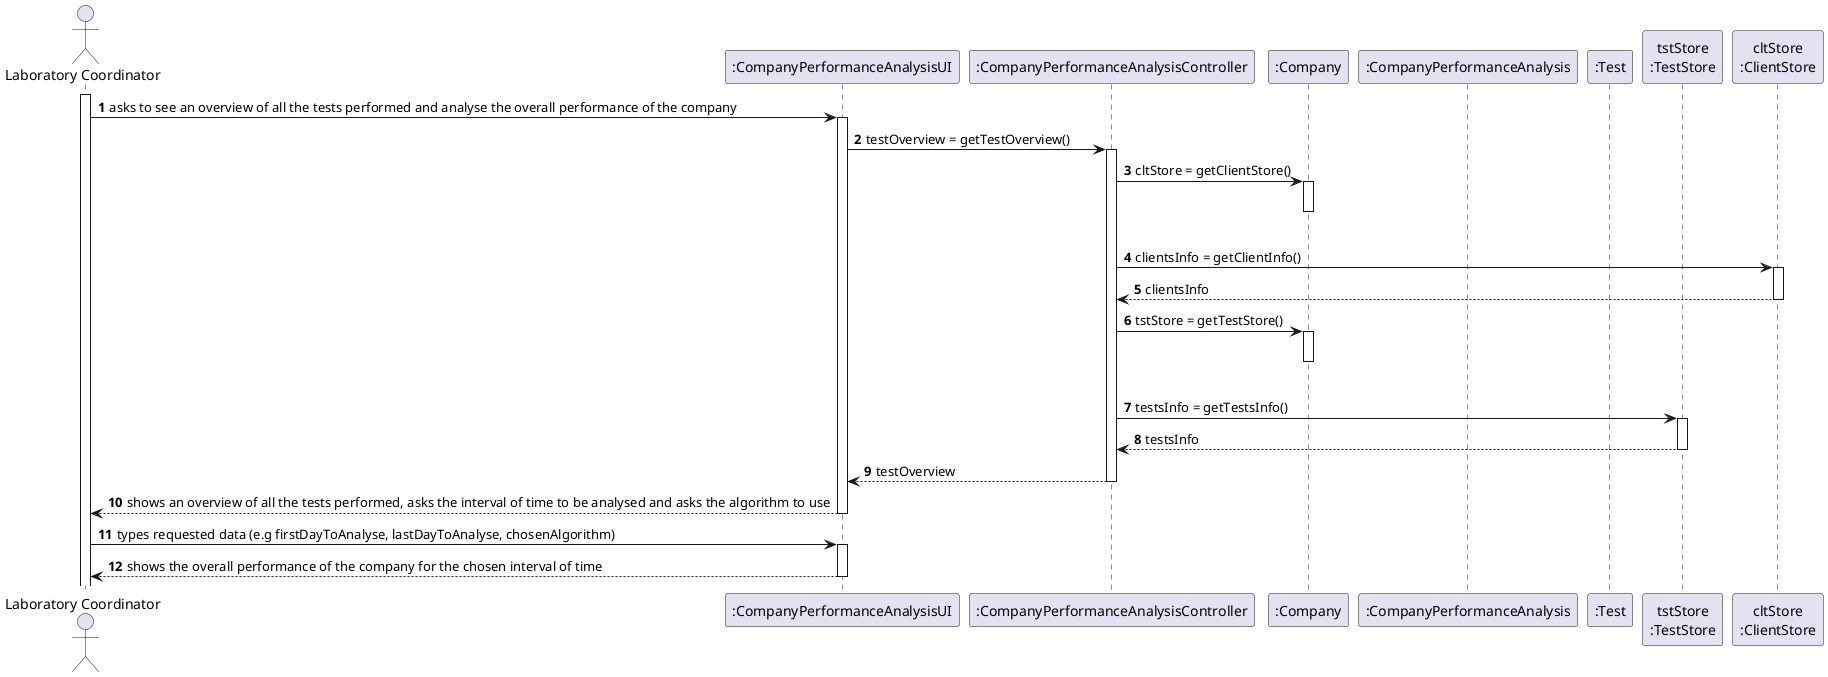 @startuml
autonumber
actor "Laboratory Coordinator" as LC

participant ":CompanyPerformanceAnalysisUI" as UI
participant ":CompanyPerformanceAnalysisController" as CTRL
participant ":Company" as CMP
participant ":CompanyPerformanceAnalysis" as CPA
participant ":Test" as TST
participant "tstStore\n:TestStore" as TSTSTORE
participant "cltStore\n:ClientStore" as CLTSTORE

activate LC
LC -> UI : asks to see an overview of all the tests performed and analyse the overall performance of the company
activate UI

UI -> CTRL : testOverview = getTestOverview()
activate CTRL

CTRL -> CMP : cltStore = getClientStore()
activate CMP
|||
deactivate CMP
CTRL -> CLTSTORE : clientsInfo = getClientInfo()
activate CLTSTORE
CLTSTORE --> CTRL : clientsInfo
deactivate CLTSTORE

CTRL -> CMP : tstStore = getTestStore()
activate CMP
|||
deactivate CMP
CTRL -> TSTSTORE : testsInfo = getTestsInfo()
activate TSTSTORE
TSTSTORE --> CTRL : testsInfo
deactivate TSTSTORE

CTRL --> UI : testOverview
deactivate CTRL

'testOverview -> array of int with:
'number of clients
'number of tests waiting for results
'number of tests waiting for diagnosis
'total number of tests processed in the laboratory in each day
'...week
'...month
'...year

UI --> LC : shows an overview of all the tests performed, asks the interval of time to be analysed and asks the algorithm to use
deactivate UI

LC -> UI : types requested data (e.g firstDayToAnalyse, lastDayToAnalyse, chosenAlgorithm)
activate UI



UI --> LC : shows the overall performance of the company for the chosen interval of time
deactivate UI


@enduml